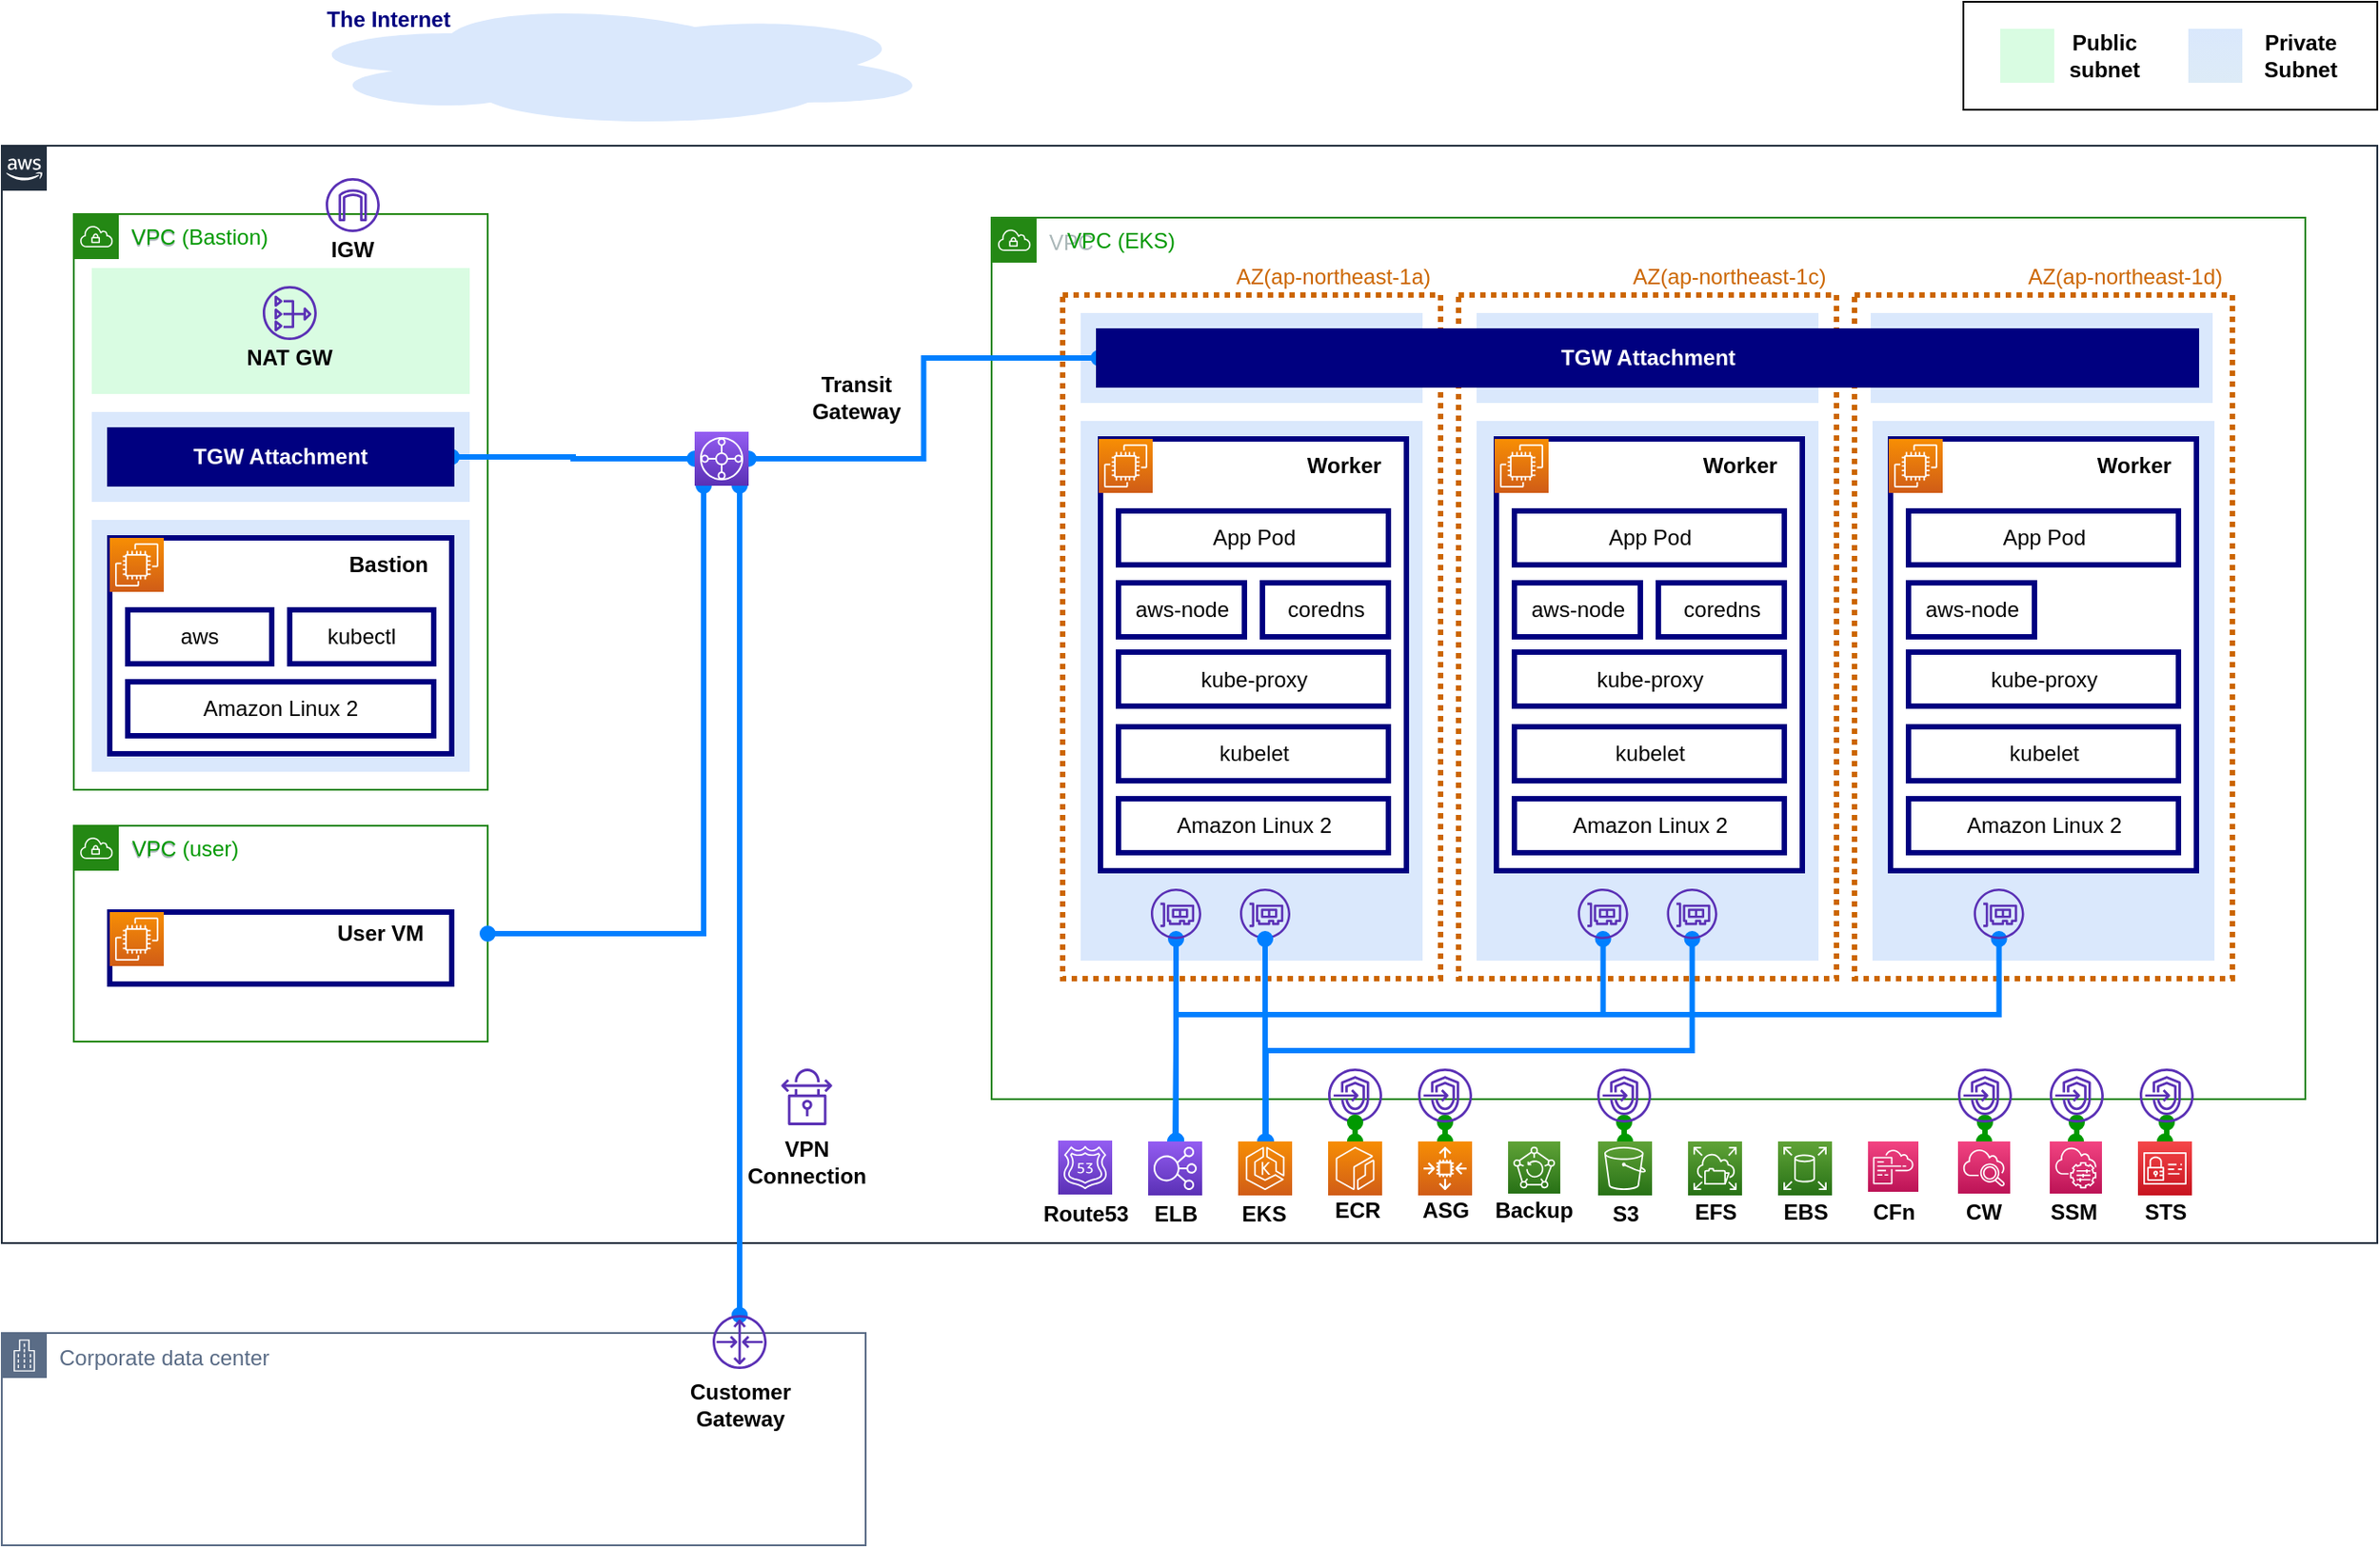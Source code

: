 <mxfile version="14.4.3" type="github">
  <diagram id="I3dRK0lwcM8-JoRVxsiA" name="ページ1">
    <mxGraphModel dx="1385" dy="662" grid="1" gridSize="10" guides="1" tooltips="1" connect="1" arrows="1" fold="1" page="1" pageScale="1" pageWidth="1600" pageHeight="900" math="0" shadow="0">
      <root>
        <mxCell id="0" />
        <mxCell id="1" parent="0" />
        <mxCell id="121" value="" style="points=[[0,0],[0.25,0],[0.5,0],[0.75,0],[1,0],[1,0.25],[1,0.5],[1,0.75],[1,1],[0.75,1],[0.5,1],[0.25,1],[0,1],[0,0.75],[0,0.5],[0,0.25]];outlineConnect=0;gradientColor=none;html=1;whiteSpace=wrap;fontSize=12;fontStyle=0;shape=mxgraph.aws4.group;grIcon=mxgraph.aws4.group_aws_cloud_alt;strokeColor=#232F3E;fillColor=none;verticalAlign=top;align=left;spacingLeft=30;fontColor=#232F3E;dashed=0;dashPattern=1 1;" parent="1" vertex="1">
          <mxGeometry x="160" y="100" width="1320" height="610" as="geometry" />
        </mxCell>
        <mxCell id="109" value="VPC" style="points=[[0,0],[0.25,0],[0.5,0],[0.75,0],[1,0],[1,0.25],[1,0.5],[1,0.75],[1,1],[0.75,1],[0.5,1],[0.25,1],[0,1],[0,0.75],[0,0.5],[0,0.25]];outlineConnect=0;gradientColor=none;html=1;whiteSpace=wrap;fontSize=12;fontStyle=0;shape=mxgraph.aws4.group;grIcon=mxgraph.aws4.group_vpc;strokeColor=#248814;fillColor=none;verticalAlign=top;align=left;spacingLeft=30;fontColor=#AAB7B8;dashed=0;dashPattern=1 1;" parent="1" vertex="1">
          <mxGeometry x="200" y="138" width="230" height="320" as="geometry" />
        </mxCell>
        <mxCell id="103" value="" style="rounded=0;whiteSpace=wrap;html=1;strokeWidth=3;fillColor=#dae8fc;strokeColor=none;" parent="1" vertex="1">
          <mxGeometry x="210" y="308" width="210" height="140" as="geometry" />
        </mxCell>
        <mxCell id="55" value="VPC" style="points=[[0,0],[0.25,0],[0.5,0],[0.75,0],[1,0],[1,0.25],[1,0.5],[1,0.75],[1,1],[0.75,1],[0.5,1],[0.25,1],[0,1],[0,0.75],[0,0.5],[0,0.25]];outlineConnect=0;gradientColor=none;html=1;whiteSpace=wrap;fontSize=12;fontStyle=0;shape=mxgraph.aws4.group;grIcon=mxgraph.aws4.group_vpc;strokeColor=#248814;fillColor=none;verticalAlign=top;align=left;spacingLeft=30;fontColor=#AAB7B8;dashed=0;dashPattern=1 1;" parent="1" vertex="1">
          <mxGeometry x="710" y="140" width="730" height="490" as="geometry" />
        </mxCell>
        <mxCell id="49" value="" style="rounded=0;whiteSpace=wrap;html=1;strokeWidth=3;gradientColor=#DDEBF7;fontColor=#000000;dashed=1;fillColor=none;dashPattern=1 1;strokeColor=#CC6600;" parent="1" vertex="1">
          <mxGeometry x="749.5" y="183" width="210" height="380" as="geometry" />
        </mxCell>
        <mxCell id="48" value="" style="rounded=0;whiteSpace=wrap;html=1;strokeWidth=3;gradientColor=#DDEBF7;fontColor=#000000;dashed=1;fillColor=none;dashPattern=1 1;strokeColor=#CC6600;" parent="1" vertex="1">
          <mxGeometry x="969.5" y="183" width="210" height="380" as="geometry" />
        </mxCell>
        <mxCell id="47" value="" style="rounded=0;whiteSpace=wrap;html=1;strokeWidth=3;gradientColor=#DDEBF7;fontColor=#000000;dashed=1;fillColor=none;dashPattern=1 1;strokeColor=#CC6600;" parent="1" vertex="1">
          <mxGeometry x="1189.5" y="183" width="210" height="380" as="geometry" />
        </mxCell>
        <mxCell id="39" value="" style="rounded=0;whiteSpace=wrap;html=1;strokeWidth=3;fillColor=#dae8fc;strokeColor=none;" parent="1" vertex="1">
          <mxGeometry x="759.5" y="253" width="190" height="300" as="geometry" />
        </mxCell>
        <mxCell id="38" value="" style="rounded=0;whiteSpace=wrap;html=1;strokeWidth=3;fillColor=#dae8fc;strokeColor=none;" parent="1" vertex="1">
          <mxGeometry x="979.5" y="253" width="190" height="300" as="geometry" />
        </mxCell>
        <mxCell id="37" value="" style="rounded=0;whiteSpace=wrap;html=1;strokeWidth=3;fillColor=#dae8fc;strokeColor=none;" parent="1" vertex="1">
          <mxGeometry x="1199.5" y="253" width="190" height="300" as="geometry" />
        </mxCell>
        <mxCell id="19" value="" style="rounded=0;whiteSpace=wrap;html=1;strokeColor=#000080;fillColor=#FFFFFF;strokeWidth=3;" parent="1" vertex="1">
          <mxGeometry x="990.5" y="263" width="170" height="240" as="geometry" />
        </mxCell>
        <mxCell id="20" value="Amazon Linux 2" style="rounded=0;whiteSpace=wrap;html=1;strokeColor=#000080;fillColor=#FFFFFF;strokeWidth=3;fontColor=#000000;" parent="1" vertex="1">
          <mxGeometry x="1000.5" y="463" width="150" height="30" as="geometry" />
        </mxCell>
        <mxCell id="21" value="kubelet" style="rounded=0;whiteSpace=wrap;html=1;strokeColor=#000080;fillColor=#FFFFFF;strokeWidth=3;fontColor=#000000;" parent="1" vertex="1">
          <mxGeometry x="1000.5" y="423" width="150" height="30" as="geometry" />
        </mxCell>
        <mxCell id="22" value="kube-proxy" style="rounded=0;whiteSpace=wrap;html=1;strokeColor=#000080;fillColor=#FFFFFF;strokeWidth=3;fontColor=#000000;" parent="1" vertex="1">
          <mxGeometry x="1000.5" y="381.5" width="150" height="30" as="geometry" />
        </mxCell>
        <mxCell id="24" value="coredns" style="rounded=0;whiteSpace=wrap;html=1;strokeColor=#000080;fillColor=#FFFFFF;strokeWidth=3;fontColor=#000000;" parent="1" vertex="1">
          <mxGeometry x="1080.5" y="343" width="70" height="30" as="geometry" />
        </mxCell>
        <mxCell id="25" value="" style="outlineConnect=0;fontColor=#232F3E;gradientColor=#F78E04;gradientDirection=north;fillColor=#D05C17;strokeColor=#ffffff;dashed=0;verticalLabelPosition=bottom;verticalAlign=top;align=center;html=1;fontSize=12;fontStyle=0;aspect=fixed;shape=mxgraph.aws4.resourceIcon;resIcon=mxgraph.aws4.ec2;" parent="1" vertex="1">
          <mxGeometry x="989.5" y="263" width="30" height="30" as="geometry" />
        </mxCell>
        <mxCell id="26" value="App Pod" style="rounded=0;whiteSpace=wrap;html=1;strokeColor=#000080;fillColor=#FFFFFF;strokeWidth=3;fontColor=#000000;" parent="1" vertex="1">
          <mxGeometry x="1000.5" y="303" width="150" height="30" as="geometry" />
        </mxCell>
        <mxCell id="27" value="&lt;b&gt;Worker&lt;/b&gt;" style="text;html=1;strokeColor=none;fillColor=none;align=center;verticalAlign=middle;whiteSpace=wrap;rounded=0;fontColor=#000000;" parent="1" vertex="1">
          <mxGeometry x="1100.5" y="268" width="50" height="20" as="geometry" />
        </mxCell>
        <mxCell id="43" value="" style="outlineConnect=0;fontColor=#232F3E;gradientColor=none;fillColor=#5A30B5;strokeColor=none;dashed=0;verticalLabelPosition=bottom;verticalAlign=top;align=center;html=1;fontSize=12;fontStyle=0;aspect=fixed;pointerEvents=1;shape=mxgraph.aws4.elastic_network_interface;" parent="1" vertex="1">
          <mxGeometry x="848" y="513" width="28" height="28" as="geometry" />
        </mxCell>
        <mxCell id="76" style="edgeStyle=orthogonalEdgeStyle;rounded=0;orthogonalLoop=1;jettySize=auto;html=1;fontColor=#000000;strokeColor=#007FFF;strokeWidth=3;endArrow=oval;endFill=1;startArrow=oval;startFill=1;" parent="1" source="44" target="56" edge="1">
          <mxGeometry relative="1" as="geometry" />
        </mxCell>
        <mxCell id="44" value="" style="outlineConnect=0;fontColor=#232F3E;gradientColor=none;fillColor=#5A30B5;strokeColor=none;dashed=0;verticalLabelPosition=bottom;verticalAlign=top;align=center;html=1;fontSize=12;fontStyle=0;aspect=fixed;pointerEvents=1;shape=mxgraph.aws4.elastic_network_interface;" parent="1" vertex="1">
          <mxGeometry x="798.5" y="513" width="28" height="28" as="geometry" />
        </mxCell>
        <mxCell id="45" value="" style="rounded=0;whiteSpace=wrap;html=1;strokeWidth=3;fillColor=#dae8fc;strokeColor=none;" parent="1" vertex="1">
          <mxGeometry x="759.5" y="193" width="190" height="50" as="geometry" />
        </mxCell>
        <mxCell id="51" value="&lt;font color=&quot;#cc6600&quot;&gt;AZ(ap-northeast-1c)&lt;/font&gt;" style="text;html=1;strokeColor=none;fillColor=none;align=center;verticalAlign=middle;whiteSpace=wrap;rounded=0;dashed=1;dashPattern=1 1;fontColor=#000000;" parent="1" vertex="1">
          <mxGeometry x="1059.5" y="163" width="120" height="20" as="geometry" />
        </mxCell>
        <mxCell id="52" value="&lt;font color=&quot;#cc6600&quot;&gt;AZ(ap-northeast-1d)&lt;/font&gt;" style="text;html=1;strokeColor=none;fillColor=none;align=center;verticalAlign=middle;whiteSpace=wrap;rounded=0;dashed=1;dashPattern=1 1;fontColor=#000000;" parent="1" vertex="1">
          <mxGeometry x="1279.5" y="163" width="120" height="20" as="geometry" />
        </mxCell>
        <mxCell id="57" value="" style="outlineConnect=0;fontColor=#232F3E;gradientColor=#F78E04;gradientDirection=north;fillColor=#D05C17;strokeColor=#ffffff;dashed=0;verticalLabelPosition=bottom;verticalAlign=top;align=center;html=1;fontSize=12;fontStyle=0;aspect=fixed;shape=mxgraph.aws4.resourceIcon;resIcon=mxgraph.aws4.auto_scaling2;dashPattern=1 1;" parent="1" vertex="1">
          <mxGeometry x="947" y="653.5" width="30" height="30" as="geometry" />
        </mxCell>
        <mxCell id="59" value="" style="outlineConnect=0;fontColor=#232F3E;gradientColor=#F78E04;gradientDirection=north;fillColor=#D05C17;strokeColor=#ffffff;dashed=0;verticalLabelPosition=bottom;verticalAlign=top;align=center;html=1;fontSize=12;fontStyle=0;aspect=fixed;shape=mxgraph.aws4.resourceIcon;resIcon=mxgraph.aws4.ecr;dashPattern=1 1;" parent="1" vertex="1">
          <mxGeometry x="897" y="653.5" width="30" height="30" as="geometry" />
        </mxCell>
        <mxCell id="60" value="" style="outlineConnect=0;fontColor=#232F3E;gradientColor=#945DF2;gradientDirection=north;fillColor=#5A30B5;strokeColor=#ffffff;dashed=0;verticalLabelPosition=bottom;verticalAlign=top;align=center;html=1;fontSize=12;fontStyle=0;aspect=fixed;shape=mxgraph.aws4.resourceIcon;resIcon=mxgraph.aws4.route_53;dashPattern=1 1;" parent="1" vertex="1">
          <mxGeometry x="747" y="653" width="30" height="30" as="geometry" />
        </mxCell>
        <mxCell id="61" value="" style="outlineConnect=0;fontColor=#232F3E;gradientColor=#60A337;gradientDirection=north;fillColor=#277116;strokeColor=#ffffff;dashed=0;verticalLabelPosition=bottom;verticalAlign=top;align=center;html=1;fontSize=12;fontStyle=0;aspect=fixed;shape=mxgraph.aws4.resourceIcon;resIcon=mxgraph.aws4.backup;dashPattern=1 1;" parent="1" vertex="1">
          <mxGeometry x="997" y="653.5" width="29" height="29" as="geometry" />
        </mxCell>
        <mxCell id="62" value="" style="outlineConnect=0;fontColor=#232F3E;gradientColor=#60A337;gradientDirection=north;fillColor=#277116;strokeColor=#ffffff;dashed=0;verticalLabelPosition=bottom;verticalAlign=top;align=center;html=1;fontSize=12;fontStyle=0;aspect=fixed;shape=mxgraph.aws4.resourceIcon;resIcon=mxgraph.aws4.s3;dashPattern=1 1;" parent="1" vertex="1">
          <mxGeometry x="1047" y="653.5" width="30" height="30" as="geometry" />
        </mxCell>
        <mxCell id="63" value="" style="outlineConnect=0;fontColor=#232F3E;gradientColor=#60A337;gradientDirection=north;fillColor=#277116;strokeColor=#ffffff;dashed=0;verticalLabelPosition=bottom;verticalAlign=top;align=center;html=1;fontSize=12;fontStyle=0;aspect=fixed;shape=mxgraph.aws4.resourceIcon;resIcon=mxgraph.aws4.elastic_file_system;dashPattern=1 1;" parent="1" vertex="1">
          <mxGeometry x="1097" y="653.5" width="30" height="30" as="geometry" />
        </mxCell>
        <mxCell id="64" value="" style="outlineConnect=0;fontColor=#232F3E;gradientColor=#60A337;gradientDirection=north;fillColor=#277116;strokeColor=#ffffff;dashed=0;verticalLabelPosition=bottom;verticalAlign=top;align=center;html=1;fontSize=12;fontStyle=0;aspect=fixed;shape=mxgraph.aws4.resourceIcon;resIcon=mxgraph.aws4.elastic_block_store;dashPattern=1 1;" parent="1" vertex="1">
          <mxGeometry x="1147" y="653.5" width="30" height="30" as="geometry" />
        </mxCell>
        <mxCell id="69" value="" style="outlineConnect=0;fontColor=#232F3E;gradientColor=#F34482;gradientDirection=north;fillColor=#BC1356;strokeColor=#ffffff;dashed=0;verticalLabelPosition=bottom;verticalAlign=top;align=center;html=1;fontSize=12;fontStyle=0;aspect=fixed;shape=mxgraph.aws4.resourceIcon;resIcon=mxgraph.aws4.cloudformation;dashPattern=1 1;" parent="1" vertex="1">
          <mxGeometry x="1197" y="653.5" width="28" height="28" as="geometry" />
        </mxCell>
        <mxCell id="75" value="" style="outlineConnect=0;fontColor=#232F3E;fillColor=#5A30B5;strokeColor=none;dashed=0;verticalLabelPosition=bottom;verticalAlign=top;align=center;html=1;fontSize=12;fontStyle=0;aspect=fixed;pointerEvents=1;shape=mxgraph.aws4.endpoints;dashPattern=1 1;" parent="1" vertex="1">
          <mxGeometry x="897" y="613" width="30" height="30" as="geometry" />
        </mxCell>
        <mxCell id="77" style="edgeStyle=orthogonalEdgeStyle;rounded=0;orthogonalLoop=1;jettySize=auto;html=1;fontColor=#000000;strokeColor=#007FFF;strokeWidth=3;endArrow=oval;endFill=1;startArrow=oval;startFill=1;" parent="1" source="208" edge="1">
          <mxGeometry relative="1" as="geometry">
            <mxPoint x="1052.806" y="541.0" as="sourcePoint" />
            <mxPoint x="812.5" y="653" as="targetPoint" />
            <Array as="points">
              <mxPoint x="1049.5" y="583" />
              <mxPoint x="812.5" y="583" />
            </Array>
          </mxGeometry>
        </mxCell>
        <mxCell id="78" style="edgeStyle=orthogonalEdgeStyle;rounded=0;orthogonalLoop=1;jettySize=auto;html=1;fontColor=#000000;strokeColor=#007FFF;strokeWidth=3;endArrow=oval;endFill=1;startArrow=oval;startFill=1;" parent="1" source="210" edge="1">
          <mxGeometry relative="1" as="geometry">
            <mxPoint x="1272.806" y="541.0" as="sourcePoint" />
            <mxPoint x="812.5" y="653" as="targetPoint" />
            <Array as="points">
              <mxPoint x="1269.5" y="583" />
              <mxPoint x="812.5" y="583" />
            </Array>
          </mxGeometry>
        </mxCell>
        <mxCell id="80" style="edgeStyle=orthogonalEdgeStyle;rounded=0;orthogonalLoop=1;jettySize=auto;html=1;fontColor=#000000;strokeColor=#007FFF;strokeWidth=3;endArrow=oval;endFill=1;startArrow=oval;startFill=1;" parent="1" source="207" edge="1">
          <mxGeometry relative="1" as="geometry">
            <mxPoint x="1102.3" y="541.0" as="sourcePoint" />
            <mxPoint x="862.5" y="653.5" as="targetPoint" />
            <Array as="points">
              <mxPoint x="1099.5" y="603" />
              <mxPoint x="862.5" y="603" />
            </Array>
          </mxGeometry>
        </mxCell>
        <mxCell id="85" style="edgeStyle=orthogonalEdgeStyle;rounded=0;orthogonalLoop=1;jettySize=auto;html=1;fontColor=#000000;startArrow=oval;startFill=1;endArrow=oval;endFill=1;strokeColor=#009900;strokeWidth=3;" parent="1" source="133" target="68" edge="1">
          <mxGeometry relative="1" as="geometry">
            <mxPoint x="1323.017" y="628" as="sourcePoint" />
            <mxPoint x="1282.5" y="653" as="targetPoint" />
            <Array as="points" />
          </mxGeometry>
        </mxCell>
        <mxCell id="86" style="edgeStyle=orthogonalEdgeStyle;rounded=0;orthogonalLoop=1;jettySize=auto;html=1;fontColor=#000000;startArrow=oval;startFill=1;endArrow=oval;endFill=1;strokeColor=#009900;strokeWidth=3;" parent="1" source="134" target="65" edge="1">
          <mxGeometry relative="1" as="geometry">
            <mxPoint x="1374.534" y="628" as="sourcePoint" />
            <mxPoint x="1374.5" y="643" as="targetPoint" />
            <Array as="points" />
          </mxGeometry>
        </mxCell>
        <mxCell id="87" style="edgeStyle=orthogonalEdgeStyle;rounded=0;orthogonalLoop=1;jettySize=auto;html=1;fontColor=#000000;startArrow=oval;startFill=1;endArrow=oval;endFill=1;strokeColor=#009900;strokeWidth=3;" parent="1" source="131" target="247" edge="1">
          <mxGeometry relative="1" as="geometry">
            <mxPoint x="1073.5" y="633" as="sourcePoint" />
            <mxPoint x="1073.5" y="643" as="targetPoint" />
            <Array as="points" />
          </mxGeometry>
        </mxCell>
        <mxCell id="88" style="edgeStyle=orthogonalEdgeStyle;rounded=0;orthogonalLoop=1;jettySize=auto;html=1;fontColor=#000000;startArrow=oval;startFill=1;endArrow=oval;endFill=1;strokeColor=#009900;strokeWidth=3;" parent="1" source="129" target="246" edge="1">
          <mxGeometry relative="1" as="geometry">
            <mxPoint x="972.5" y="633" as="sourcePoint" />
            <mxPoint x="972.5" y="643" as="targetPoint" />
            <Array as="points">
              <mxPoint x="962.5" y="663" />
              <mxPoint x="962.5" y="663" />
            </Array>
          </mxGeometry>
        </mxCell>
        <mxCell id="89" style="edgeStyle=orthogonalEdgeStyle;rounded=0;orthogonalLoop=1;jettySize=auto;html=1;fontColor=#000000;startArrow=oval;startFill=1;endArrow=oval;endFill=1;strokeColor=#009900;strokeWidth=3;" parent="1" source="75" target="245" edge="1">
          <mxGeometry relative="1" as="geometry">
            <mxPoint x="982.5" y="640" as="sourcePoint" />
            <mxPoint x="924.5" y="643" as="targetPoint" />
            <Array as="points">
              <mxPoint x="912.5" y="663" />
              <mxPoint x="912.5" y="663" />
            </Array>
          </mxGeometry>
        </mxCell>
        <mxCell id="91" value="" style="rounded=0;whiteSpace=wrap;html=1;strokeColor=#000080;fillColor=#FFFFFF;strokeWidth=3;" parent="1" vertex="1">
          <mxGeometry x="220" y="318" width="190" height="120" as="geometry" />
        </mxCell>
        <mxCell id="92" value="Amazon Linux 2" style="rounded=0;whiteSpace=wrap;html=1;strokeColor=#000080;fillColor=#FFFFFF;strokeWidth=3;fontColor=#000000;" parent="1" vertex="1">
          <mxGeometry x="230" y="398" width="170" height="30" as="geometry" />
        </mxCell>
        <mxCell id="95" value="aws" style="rounded=0;whiteSpace=wrap;html=1;strokeColor=#000080;fillColor=#FFFFFF;strokeWidth=3;fontColor=#000000;" parent="1" vertex="1">
          <mxGeometry x="230" y="358" width="80" height="30" as="geometry" />
        </mxCell>
        <mxCell id="96" value="kubectl" style="rounded=0;whiteSpace=wrap;html=1;strokeColor=#000080;fillColor=#FFFFFF;strokeWidth=3;fontColor=#000000;" parent="1" vertex="1">
          <mxGeometry x="320" y="358" width="80" height="30" as="geometry" />
        </mxCell>
        <mxCell id="97" value="" style="outlineConnect=0;fontColor=#232F3E;gradientColor=#F78E04;gradientDirection=north;fillColor=#D05C17;strokeColor=#ffffff;dashed=0;verticalLabelPosition=bottom;verticalAlign=top;align=center;html=1;fontSize=12;fontStyle=0;aspect=fixed;shape=mxgraph.aws4.resourceIcon;resIcon=mxgraph.aws4.ec2;" parent="1" vertex="1">
          <mxGeometry x="220" y="318" width="30" height="30" as="geometry" />
        </mxCell>
        <mxCell id="99" value="&lt;b&gt;Bastion&lt;/b&gt;" style="text;html=1;strokeColor=none;fillColor=none;align=center;verticalAlign=middle;whiteSpace=wrap;rounded=0;fontColor=#000000;" parent="1" vertex="1">
          <mxGeometry x="350" y="323" width="50" height="20" as="geometry" />
        </mxCell>
        <mxCell id="104" value="" style="rounded=0;whiteSpace=wrap;html=1;strokeWidth=3;fillColor=#dae8fc;strokeColor=none;" parent="1" vertex="1">
          <mxGeometry x="210" y="248" width="210" height="50" as="geometry" />
        </mxCell>
        <mxCell id="107" style="edgeStyle=orthogonalEdgeStyle;rounded=0;orthogonalLoop=1;jettySize=auto;html=1;entryX=1;entryY=0.5;entryDx=0;entryDy=0;startArrow=oval;startFill=1;endArrow=oval;endFill=1;fontColor=#000000;strokeColor=#007FFF;strokeWidth=3;" parent="1" source="106" target="105" edge="1">
          <mxGeometry relative="1" as="geometry">
            <mxPoint x="610" y="255" as="sourcePoint" />
          </mxGeometry>
        </mxCell>
        <mxCell id="108" style="edgeStyle=orthogonalEdgeStyle;rounded=0;orthogonalLoop=1;jettySize=auto;html=1;entryX=0;entryY=0.5;entryDx=0;entryDy=0;startArrow=oval;startFill=1;endArrow=oval;endFill=1;strokeColor=#007FFF;strokeWidth=3;fontColor=#000000;" parent="1" source="106" target="46" edge="1">
          <mxGeometry relative="1" as="geometry" />
        </mxCell>
        <mxCell id="110" value="" style="rounded=0;whiteSpace=wrap;html=1;strokeWidth=3;strokeColor=none;fillColor=#D9FCE2;" parent="1" vertex="1">
          <mxGeometry x="210" y="168" width="210" height="70" as="geometry" />
        </mxCell>
        <mxCell id="111" value="" style="outlineConnect=0;fontColor=#232F3E;gradientColor=none;fillColor=#5A30B5;strokeColor=none;dashed=0;verticalLabelPosition=bottom;verticalAlign=top;align=center;html=1;fontSize=12;fontStyle=0;aspect=fixed;pointerEvents=1;shape=mxgraph.aws4.nat_gateway;dashPattern=1 1;" parent="1" vertex="1">
          <mxGeometry x="305" y="178" width="30" height="30" as="geometry" />
        </mxCell>
        <mxCell id="112" value="" style="outlineConnect=0;fontColor=#232F3E;gradientColor=none;fillColor=#5A30B5;strokeColor=none;dashed=0;verticalLabelPosition=bottom;verticalAlign=top;align=center;html=1;fontSize=12;fontStyle=0;aspect=fixed;pointerEvents=1;shape=mxgraph.aws4.internet_gateway;dashPattern=1 1;" parent="1" vertex="1">
          <mxGeometry x="340" y="118" width="30" height="30" as="geometry" />
        </mxCell>
        <mxCell id="113" value="VPC" style="points=[[0,0],[0.25,0],[0.5,0],[0.75,0],[1,0],[1,0.25],[1,0.5],[1,0.75],[1,1],[0.75,1],[0.5,1],[0.25,1],[0,1],[0,0.75],[0,0.5],[0,0.25]];outlineConnect=0;gradientColor=none;html=1;whiteSpace=wrap;fontSize=12;fontStyle=0;shape=mxgraph.aws4.group;grIcon=mxgraph.aws4.group_vpc;strokeColor=#248814;fillColor=none;verticalAlign=top;align=left;spacingLeft=30;fontColor=#AAB7B8;dashed=0;dashPattern=1 1;" parent="1" vertex="1">
          <mxGeometry x="200" y="478" width="230" height="120" as="geometry" />
        </mxCell>
        <mxCell id="114" value="" style="rounded=0;whiteSpace=wrap;html=1;strokeColor=#000080;fillColor=#FFFFFF;strokeWidth=3;" parent="1" vertex="1">
          <mxGeometry x="220" y="526" width="190" height="40" as="geometry" />
        </mxCell>
        <mxCell id="115" value="" style="outlineConnect=0;fontColor=#232F3E;gradientColor=#F78E04;gradientDirection=north;fillColor=#D05C17;strokeColor=#ffffff;dashed=0;verticalLabelPosition=bottom;verticalAlign=top;align=center;html=1;fontSize=12;fontStyle=0;aspect=fixed;shape=mxgraph.aws4.resourceIcon;resIcon=mxgraph.aws4.ec2;" parent="1" vertex="1">
          <mxGeometry x="220" y="526" width="30" height="30" as="geometry" />
        </mxCell>
        <mxCell id="119" value="Corporate data center" style="points=[[0,0],[0.25,0],[0.5,0],[0.75,0],[1,0],[1,0.25],[1,0.5],[1,0.75],[1,1],[0.75,1],[0.5,1],[0.25,1],[0,1],[0,0.75],[0,0.5],[0,0.25]];outlineConnect=0;gradientColor=none;html=1;whiteSpace=wrap;fontSize=12;fontStyle=0;shape=mxgraph.aws4.group;grIcon=mxgraph.aws4.group_corporate_data_center;strokeColor=#5A6C86;fillColor=none;verticalAlign=top;align=left;spacingLeft=30;fontColor=#5A6C86;dashed=0;dashPattern=1 1;" parent="1" vertex="1">
          <mxGeometry x="160" y="760" width="480" height="118" as="geometry" />
        </mxCell>
        <mxCell id="128" style="edgeStyle=orthogonalEdgeStyle;rounded=0;orthogonalLoop=1;jettySize=auto;html=1;fontColor=#000000;startArrow=oval;startFill=1;endArrow=oval;endFill=1;strokeColor=#009900;strokeWidth=3;" parent="1" source="132" target="66" edge="1">
          <mxGeometry relative="1" as="geometry">
            <mxPoint x="1273.5" y="628" as="sourcePoint" />
            <mxPoint x="1273.5" y="643" as="targetPoint" />
            <Array as="points" />
          </mxGeometry>
        </mxCell>
        <mxCell id="129" value="" style="outlineConnect=0;fontColor=#232F3E;fillColor=#5A30B5;strokeColor=none;dashed=0;verticalLabelPosition=bottom;verticalAlign=top;align=center;html=1;fontSize=12;fontStyle=0;aspect=fixed;pointerEvents=1;shape=mxgraph.aws4.endpoints;dashPattern=1 1;" parent="1" vertex="1">
          <mxGeometry x="947" y="613" width="30" height="30" as="geometry" />
        </mxCell>
        <mxCell id="131" value="" style="outlineConnect=0;fontColor=#232F3E;fillColor=#5A30B5;strokeColor=none;dashed=0;verticalLabelPosition=bottom;verticalAlign=top;align=center;html=1;fontSize=12;fontStyle=0;aspect=fixed;pointerEvents=1;shape=mxgraph.aws4.endpoints;dashPattern=1 1;" parent="1" vertex="1">
          <mxGeometry x="1046.5" y="613" width="30" height="30" as="geometry" />
        </mxCell>
        <mxCell id="132" value="" style="outlineConnect=0;fontColor=#232F3E;fillColor=#5A30B5;strokeColor=none;dashed=0;verticalLabelPosition=bottom;verticalAlign=top;align=center;html=1;fontSize=12;fontStyle=0;aspect=fixed;pointerEvents=1;shape=mxgraph.aws4.endpoints;dashPattern=1 1;" parent="1" vertex="1">
          <mxGeometry x="1247" y="613" width="30" height="30" as="geometry" />
        </mxCell>
        <mxCell id="133" value="" style="outlineConnect=0;fontColor=#232F3E;fillColor=#5A30B5;strokeColor=none;dashed=0;verticalLabelPosition=bottom;verticalAlign=top;align=center;html=1;fontSize=12;fontStyle=0;aspect=fixed;pointerEvents=1;shape=mxgraph.aws4.endpoints;dashPattern=1 1;" parent="1" vertex="1">
          <mxGeometry x="1298" y="613" width="30" height="30" as="geometry" />
        </mxCell>
        <mxCell id="134" value="" style="outlineConnect=0;fontColor=#232F3E;fillColor=#5A30B5;strokeColor=none;dashed=0;verticalLabelPosition=bottom;verticalAlign=top;align=center;html=1;fontSize=12;fontStyle=0;aspect=fixed;pointerEvents=1;shape=mxgraph.aws4.endpoints;dashPattern=1 1;" parent="1" vertex="1">
          <mxGeometry x="1348" y="613" width="30" height="30" as="geometry" />
        </mxCell>
        <mxCell id="138" value="aws-node" style="rounded=0;whiteSpace=wrap;html=1;strokeColor=#000080;fillColor=#FFFFFF;strokeWidth=3;fontColor=#000000;" parent="1" vertex="1">
          <mxGeometry x="1000.5" y="343" width="70" height="30" as="geometry" />
        </mxCell>
        <mxCell id="139" value="" style="rounded=0;whiteSpace=wrap;html=1;strokeColor=#000080;fillColor=#FFFFFF;strokeWidth=3;" parent="1" vertex="1">
          <mxGeometry x="1209.5" y="263" width="170" height="240" as="geometry" />
        </mxCell>
        <mxCell id="140" value="Amazon Linux 2" style="rounded=0;whiteSpace=wrap;html=1;strokeColor=#000080;fillColor=#FFFFFF;strokeWidth=3;fontColor=#000000;" parent="1" vertex="1">
          <mxGeometry x="1219.5" y="463" width="150" height="30" as="geometry" />
        </mxCell>
        <mxCell id="141" value="kubelet" style="rounded=0;whiteSpace=wrap;html=1;strokeColor=#000080;fillColor=#FFFFFF;strokeWidth=3;fontColor=#000000;" parent="1" vertex="1">
          <mxGeometry x="1219.5" y="423" width="150" height="30" as="geometry" />
        </mxCell>
        <mxCell id="142" value="kube-proxy" style="rounded=0;whiteSpace=wrap;html=1;strokeColor=#000080;fillColor=#FFFFFF;strokeWidth=3;fontColor=#000000;" parent="1" vertex="1">
          <mxGeometry x="1219.5" y="381.5" width="150" height="30" as="geometry" />
        </mxCell>
        <mxCell id="144" value="" style="outlineConnect=0;fontColor=#232F3E;gradientColor=#F78E04;gradientDirection=north;fillColor=#D05C17;strokeColor=#ffffff;dashed=0;verticalLabelPosition=bottom;verticalAlign=top;align=center;html=1;fontSize=12;fontStyle=0;aspect=fixed;shape=mxgraph.aws4.resourceIcon;resIcon=mxgraph.aws4.ec2;" parent="1" vertex="1">
          <mxGeometry x="1208.5" y="263" width="30" height="30" as="geometry" />
        </mxCell>
        <mxCell id="145" value="App Pod" style="rounded=0;whiteSpace=wrap;html=1;strokeColor=#000080;fillColor=#FFFFFF;strokeWidth=3;fontColor=#000000;" parent="1" vertex="1">
          <mxGeometry x="1219.5" y="303" width="150" height="30" as="geometry" />
        </mxCell>
        <mxCell id="146" value="&lt;b&gt;Worker&lt;/b&gt;" style="text;html=1;strokeColor=none;fillColor=none;align=center;verticalAlign=middle;whiteSpace=wrap;rounded=0;fontColor=#000000;" parent="1" vertex="1">
          <mxGeometry x="1319.5" y="268" width="50" height="20" as="geometry" />
        </mxCell>
        <mxCell id="147" value="aws-node" style="rounded=0;whiteSpace=wrap;html=1;strokeColor=#000080;fillColor=#FFFFFF;strokeWidth=3;fontColor=#000000;" parent="1" vertex="1">
          <mxGeometry x="1219.5" y="343" width="70" height="30" as="geometry" />
        </mxCell>
        <mxCell id="175" value="" style="rounded=0;whiteSpace=wrap;html=1;strokeColor=#000080;fillColor=#FFFFFF;strokeWidth=3;" parent="1" vertex="1">
          <mxGeometry x="770.5" y="263" width="170" height="240" as="geometry" />
        </mxCell>
        <mxCell id="176" value="Amazon Linux 2" style="rounded=0;whiteSpace=wrap;html=1;strokeColor=#000080;fillColor=#FFFFFF;strokeWidth=3;fontColor=#000000;" parent="1" vertex="1">
          <mxGeometry x="780.5" y="463" width="150" height="30" as="geometry" />
        </mxCell>
        <mxCell id="177" value="kubelet" style="rounded=0;whiteSpace=wrap;html=1;strokeColor=#000080;fillColor=#FFFFFF;strokeWidth=3;fontColor=#000000;" parent="1" vertex="1">
          <mxGeometry x="780.5" y="423" width="150" height="30" as="geometry" />
        </mxCell>
        <mxCell id="178" value="kube-proxy" style="rounded=0;whiteSpace=wrap;html=1;strokeColor=#000080;fillColor=#FFFFFF;strokeWidth=3;fontColor=#000000;" parent="1" vertex="1">
          <mxGeometry x="780.5" y="381.5" width="150" height="30" as="geometry" />
        </mxCell>
        <mxCell id="179" value="coredns" style="rounded=0;whiteSpace=wrap;html=1;strokeColor=#000080;fillColor=#FFFFFF;strokeWidth=3;fontColor=#000000;" parent="1" vertex="1">
          <mxGeometry x="860.5" y="343" width="70" height="30" as="geometry" />
        </mxCell>
        <mxCell id="180" value="" style="outlineConnect=0;fontColor=#232F3E;gradientColor=#F78E04;gradientDirection=north;fillColor=#D05C17;strokeColor=#ffffff;dashed=0;verticalLabelPosition=bottom;verticalAlign=top;align=center;html=1;fontSize=12;fontStyle=0;aspect=fixed;shape=mxgraph.aws4.resourceIcon;resIcon=mxgraph.aws4.ec2;" parent="1" vertex="1">
          <mxGeometry x="769.5" y="263" width="30" height="30" as="geometry" />
        </mxCell>
        <mxCell id="181" value="App Pod" style="rounded=0;whiteSpace=wrap;html=1;strokeColor=#000080;fillColor=#FFFFFF;strokeWidth=3;fontColor=#000000;" parent="1" vertex="1">
          <mxGeometry x="780.5" y="303" width="150" height="30" as="geometry" />
        </mxCell>
        <mxCell id="182" value="&lt;b&gt;Worker&lt;/b&gt;" style="text;html=1;strokeColor=none;fillColor=none;align=center;verticalAlign=middle;whiteSpace=wrap;rounded=0;fontColor=#000000;" parent="1" vertex="1">
          <mxGeometry x="880.5" y="268" width="50" height="20" as="geometry" />
        </mxCell>
        <mxCell id="183" value="aws-node" style="rounded=0;whiteSpace=wrap;html=1;strokeColor=#000080;fillColor=#FFFFFF;strokeWidth=3;fontColor=#000000;" parent="1" vertex="1">
          <mxGeometry x="780.5" y="343" width="70" height="30" as="geometry" />
        </mxCell>
        <mxCell id="184" value="&lt;font color=&quot;#cc6600&quot;&gt;AZ(ap-northeast-1a)&lt;/font&gt;" style="text;html=1;strokeColor=none;fillColor=none;align=center;verticalAlign=middle;whiteSpace=wrap;rounded=0;dashed=1;dashPattern=1 1;fontColor=#000000;" parent="1" vertex="1">
          <mxGeometry x="839.5" y="163" width="120" height="20" as="geometry" />
        </mxCell>
        <mxCell id="186" value="&lt;font color=&quot;#009900&quot;&gt;VPC (user)&lt;/font&gt;" style="text;html=1;strokeColor=none;fillColor=none;align=center;verticalAlign=middle;whiteSpace=wrap;rounded=0;dashed=1;dashPattern=1 1;fontColor=#000000;" parent="1" vertex="1">
          <mxGeometry x="202" y="481" width="120" height="20" as="geometry" />
        </mxCell>
        <mxCell id="187" value="&lt;font color=&quot;#009900&quot;&gt;VPC (EKS)&lt;/font&gt;" style="text;html=1;strokeColor=none;fillColor=none;align=center;verticalAlign=middle;whiteSpace=wrap;rounded=0;dashed=1;dashPattern=1 1;fontColor=#000000;" parent="1" vertex="1">
          <mxGeometry x="722" y="143" width="120" height="20" as="geometry" />
        </mxCell>
        <mxCell id="188" value="&lt;font color=&quot;#009900&quot;&gt;VPC (Bastion)&lt;/font&gt;" style="text;html=1;strokeColor=none;fillColor=none;align=center;verticalAlign=middle;whiteSpace=wrap;rounded=0;dashed=1;dashPattern=1 1;fontColor=#000000;" parent="1" vertex="1">
          <mxGeometry x="210" y="141" width="120" height="20" as="geometry" />
        </mxCell>
        <mxCell id="189" value="&lt;b&gt;Transit&lt;br&gt;Gateway&lt;/b&gt;" style="text;html=1;strokeColor=none;fillColor=none;align=center;verticalAlign=middle;whiteSpace=wrap;rounded=0;dashed=1;dashPattern=1 1;fontColor=#000000;" parent="1" vertex="1">
          <mxGeometry x="575" y="230" width="120" height="20" as="geometry" />
        </mxCell>
        <mxCell id="190" value="&lt;b&gt;NAT GW&lt;/b&gt;" style="text;html=1;strokeColor=none;fillColor=none;align=center;verticalAlign=middle;whiteSpace=wrap;rounded=0;dashed=1;dashPattern=1 1;fontColor=#000000;" parent="1" vertex="1">
          <mxGeometry x="285" y="208" width="70" height="20" as="geometry" />
        </mxCell>
        <mxCell id="191" value="&lt;b&gt;IGW&lt;/b&gt;" style="text;html=1;strokeColor=none;fillColor=none;align=center;verticalAlign=middle;whiteSpace=wrap;rounded=0;dashed=1;dashPattern=1 1;fontColor=#000000;" parent="1" vertex="1">
          <mxGeometry x="335" y="148" width="40" height="20" as="geometry" />
        </mxCell>
        <mxCell id="192" value="&lt;b&gt;User VM&lt;/b&gt;" style="text;html=1;strokeColor=none;fillColor=none;align=center;verticalAlign=middle;whiteSpace=wrap;rounded=0;dashed=1;dashPattern=1 1;fontColor=#000000;" parent="1" vertex="1">
          <mxGeometry x="337.5" y="528" width="65" height="20" as="geometry" />
        </mxCell>
        <mxCell id="193" value="&lt;b&gt;STS&lt;/b&gt;" style="text;html=1;strokeColor=none;fillColor=none;align=center;verticalAlign=middle;whiteSpace=wrap;rounded=0;dashed=1;dashPattern=1 1;fontColor=#000000;" parent="1" vertex="1">
          <mxGeometry x="1339.5" y="682.5" width="45" height="20" as="geometry" />
        </mxCell>
        <mxCell id="194" value="&lt;b&gt;SSM&lt;/b&gt;" style="text;html=1;strokeColor=none;fillColor=none;align=center;verticalAlign=middle;whiteSpace=wrap;rounded=0;dashed=1;dashPattern=1 1;fontColor=#000000;" parent="1" vertex="1">
          <mxGeometry x="1289" y="682.5" width="45" height="20" as="geometry" />
        </mxCell>
        <mxCell id="195" value="&lt;b&gt;CW&lt;/b&gt;&lt;span style=&quot;color: rgba(0 , 0 , 0 , 0) ; font-family: monospace ; font-size: 0px&quot;&gt;%3CmxGraphModel%3E%3Croot%3E%3CmxCell%20id%3D%220%22%2F%3E%3CmxCell%20id%3D%221%22%20parent%3D%220%22%2F%3E%3CmxCell%20id%3D%222%22%20value%3D%22%26lt%3Bb%26gt%3BSSM%26lt%3B%2Fb%26gt%3B%22%20style%3D%22text%3Bhtml%3D1%3BstrokeColor%3Dnone%3BfillColor%3Dnone%3Balign%3Dcenter%3BverticalAlign%3Dmiddle%3BwhiteSpace%3Dwrap%3Brounded%3D0%3Bdashed%3D1%3BdashPattern%3D1%201%3BfontColor%3D%23000000%3B%22%20vertex%3D%221%22%20parent%3D%221%22%3E%3CmxGeometry%20x%3D%221012%22%20y%3D%22710%22%20width%3D%2245%22%20height%3D%2220%22%20as%3D%22geometry%22%2F%3E%3C%2FmxCell%3E%3C%2Froot%3E%3C%2FmxGraphModel%3E&lt;/span&gt;" style="text;html=1;strokeColor=none;fillColor=none;align=center;verticalAlign=middle;whiteSpace=wrap;rounded=0;dashed=1;dashPattern=1 1;fontColor=#000000;" parent="1" vertex="1">
          <mxGeometry x="1239" y="682.5" width="45" height="20" as="geometry" />
        </mxCell>
        <mxCell id="196" value="&lt;b&gt;CFn&lt;/b&gt;" style="text;html=1;strokeColor=none;fillColor=none;align=center;verticalAlign=middle;whiteSpace=wrap;rounded=0;dashed=1;dashPattern=1 1;fontColor=#000000;" parent="1" vertex="1">
          <mxGeometry x="1188.5" y="682.5" width="45" height="20" as="geometry" />
        </mxCell>
        <mxCell id="197" value="&lt;b&gt;EBS&lt;/b&gt;" style="text;html=1;strokeColor=none;fillColor=none;align=center;verticalAlign=middle;whiteSpace=wrap;rounded=0;dashed=1;dashPattern=1 1;fontColor=#000000;" parent="1" vertex="1">
          <mxGeometry x="1140" y="682.5" width="45" height="20" as="geometry" />
        </mxCell>
        <mxCell id="198" value="&lt;b&gt;EFS&lt;/b&gt;&lt;span style=&quot;color: rgba(0 , 0 , 0 , 0) ; font-family: monospace ; font-size: 0px&quot;&gt;%3CmxGraphModel%3E%3Croot%3E%3CmxCell%20id%3D%220%22%2F%3E%3CmxCell%20id%3D%221%22%20parent%3D%220%22%2F%3E%3CmxCell%20id%3D%222%22%20value%3D%22%26lt%3Bb%26gt%3BEBS%26lt%3B%2Fb%26gt%3B%22%20style%3D%22text%3Bhtml%3D1%3BstrokeColor%3Dnone%3BfillColor%3Dnone%3Balign%3Dcenter%3BverticalAlign%3Dmiddle%3BwhiteSpace%3Dwrap%3Brounded%3D0%3Bdashed%3D1%3BdashPattern%3D1%201%3BfontColor%3D%23000000%3B%22%20vertex%3D%221%22%20parent%3D%221%22%3E%3CmxGeometry%20x%3D%22863%22%20y%3D%22710%22%20width%3D%2245%22%20height%3D%2220%22%20as%3D%22geometry%22%2F%3E%3C%2FmxCell%3E%3C%2Froot%3E%3C%2FmxGraphModel%3E&lt;/span&gt;" style="text;html=1;strokeColor=none;fillColor=none;align=center;verticalAlign=middle;whiteSpace=wrap;rounded=0;dashed=1;dashPattern=1 1;fontColor=#000000;" parent="1" vertex="1">
          <mxGeometry x="1089.5" y="682.5" width="45" height="20" as="geometry" />
        </mxCell>
        <mxCell id="199" value="&lt;b&gt;S3&lt;/b&gt;&lt;span style=&quot;color: rgba(0 , 0 , 0 , 0) ; font-family: monospace ; font-size: 0px&quot;&gt;%3CmxGraphModel%3E%3Croot%3E%3CmxCell%20id%3D%220%22%2F%3E%3CmxCell%20id%3D%221%22%20parent%3D%220%22%2F%3E%3CmxCell%20id%3D%222%22%20value%3D%22%26lt%3Bb%26gt%3BEFS%26lt%3B%2Fb%26gt%3B%26lt%3Bspan%20style%3D%26quot%3Bcolor%3A%20rgba(0%20%2C%200%20%2C%200%20%2C%200)%20%3B%20font-family%3A%20monospace%20%3B%20font-size%3A%200px%26quot%3B%26gt%3B%253CmxGraphModel%253E%253Croot%253E%253CmxCell%2520id%253D%25220%2522%252F%253E%253CmxCell%2520id%253D%25221%2522%2520parent%253D%25220%2522%252F%253E%253CmxCell%2520id%253D%25222%2522%2520value%253D%2522%2526lt%253Bb%2526gt%253BEBS%2526lt%253B%252Fb%2526gt%253B%2522%2520style%253D%2522text%253Bhtml%253D1%253BstrokeColor%253Dnone%253BfillColor%253Dnone%253Balign%253Dcenter%253BverticalAlign%253Dmiddle%253BwhiteSpace%253Dwrap%253Brounded%253D0%253Bdashed%253D1%253BdashPattern%253D1%25201%253BfontColor%253D%2523000000%253B%2522%2520vertex%253D%25221%2522%2520parent%253D%25221%2522%253E%253CmxGeometry%2520x%253D%2522863%2522%2520y%253D%2522710%2522%2520width%253D%252245%2522%2520height%253D%252220%2522%2520as%253D%2522geometry%2522%252F%253E%253C%252FmxCell%253E%253C%252Froot%253E%253C%252FmxGraphModel%253E%26lt%3B%2Fspan%26gt%3B%22%20style%3D%22text%3Bhtml%3D1%3BstrokeColor%3Dnone%3BfillColor%3Dnone%3Balign%3Dcenter%3BverticalAlign%3Dmiddle%3BwhiteSpace%3Dwrap%3Brounded%3D0%3Bdashed%3D1%3BdashPattern%3D1%201%3BfontColor%3D%23000000%3B%22%20vertex%3D%221%22%20parent%3D%221%22%3E%3CmxGeometry%20x%3D%22812.5%22%20y%3D%22710%22%20width%3D%2245%22%20height%3D%2220%22%20as%3D%22geometry%22%2F%3E%3C%2FmxCell%3E%3C%2Froot%3E%3C%2FmxGraphModel%3E&lt;/span&gt;" style="text;html=1;strokeColor=none;fillColor=none;align=center;verticalAlign=middle;whiteSpace=wrap;rounded=0;dashed=1;dashPattern=1 1;fontColor=#000000;" parent="1" vertex="1">
          <mxGeometry x="1039.5" y="683.5" width="45" height="20" as="geometry" />
        </mxCell>
        <mxCell id="200" value="&lt;b&gt;Backup&lt;/b&gt;&lt;span style=&quot;color: rgba(0 , 0 , 0 , 0) ; font-family: monospace ; font-size: 0px&quot;&gt;%3CmxGraphModel%3E%3Croot%3E%3CmxCell%20id%3D%220%22%2F%3E%3CmxCell%20id%3D%221%22%20parent%3D%220%22%2F%3E%3CmxCell%20id%3D%222%22%20value%3D%22%26lt%3Bb%26gt%3BS3%26lt%3B%2Fb%26gt%3B%26lt%3Bspan%20style%3D%26quot%3Bcolor%3A%20rgba(0%20%2C%200%20%2C%200%20%2C%200)%20%3B%20font-family%3A%20monospace%20%3B%20font-size%3A%200px%26quot%3B%26gt%3B%253CmxGraphModel%253E%253Croot%253E%253CmxCell%2520id%253D%25220%2522%252F%253E%253CmxCell%2520id%253D%25221%2522%2520parent%253D%25220%2522%252F%253E%253CmxCell%2520id%253D%25222%2522%2520value%253D%2522%2526lt%253Bb%2526gt%253BEFS%2526lt%253B%252Fb%2526gt%253B%2526lt%253Bspan%2520style%253D%2526quot%253Bcolor%253A%2520rgba(0%2520%252C%25200%2520%252C%25200%2520%252C%25200)%2520%253B%2520font-family%253A%2520monospace%2520%253B%2520font-size%253A%25200px%2526quot%253B%2526gt%253B%25253CmxGraphModel%25253E%25253Croot%25253E%25253CmxCell%252520id%25253D%2525220%252522%25252F%25253E%25253CmxCell%252520id%25253D%2525221%252522%252520parent%25253D%2525220%252522%25252F%25253E%25253CmxCell%252520id%25253D%2525222%252522%252520value%25253D%252522%252526lt%25253Bb%252526gt%25253BEBS%252526lt%25253B%25252Fb%252526gt%25253B%252522%252520style%25253D%252522text%25253Bhtml%25253D1%25253BstrokeColor%25253Dnone%25253BfillColor%25253Dnone%25253Balign%25253Dcenter%25253BverticalAlign%25253Dmiddle%25253BwhiteSpace%25253Dwrap%25253Brounded%25253D0%25253Bdashed%25253D1%25253BdashPattern%25253D1%2525201%25253BfontColor%25253D%252523000000%25253B%252522%252520vertex%25253D%2525221%252522%252520parent%25253D%2525221%252522%25253E%25253CmxGeometry%252520x%25253D%252522863%252522%252520y%25253D%252522710%252522%252520width%25253D%25252245%252522%252520height%25253D%25252220%252522%252520as%25253D%252522geometry%252522%25252F%25253E%25253C%25252FmxCell%25253E%25253C%25252Froot%25253E%25253C%25252FmxGraphModel%25253E%2526lt%253B%252Fspan%2526gt%253B%2522%2520style%253D%2522text%253Bhtml%253D1%253BstrokeColor%253Dnone%253BfillColor%253Dnone%253Balign%253Dcenter%253BverticalAlign%253Dmiddle%253BwhiteSpace%253Dwrap%253Brounded%253D0%253Bdashed%253D1%253BdashPattern%253D1%25201%253BfontColor%253D%2523000000%253B%2522%2520vertex%253D%25221%2522%2520parent%253D%25221%2522%253E%253CmxGeometry%2520x%253D%2522812.5%2522%2520y%253D%2522710%2522%2520width%253D%252245%2522%2520height%253D%252220%2522%2520as%253D%2522geometry%2522%252F%253E%253C%252FmxCell%253E%253C%252Froot%253E%253C%252FmxGraphModel%253E%26lt%3B%2Fspan%26gt%3B%22%20style%3D%22text%3Bhtml%3D1%3BstrokeColor%3Dnone%3BfillColor%3Dnone%3Balign%3Dcenter%3BverticalAlign%3Dmiddle%3BwhiteSpace%3Dwrap%3Brounded%3D0%3Bdashed%3D1%3BdashPattern%3D1%201%3BfontColor%3D%23000000%3B%22%20vertex%3D%221%22%20parent%3D%221%22%3E%3CmxGeometry%20x%3D%22762.5%22%20y%3D%22710%22%20width%3D%2245%22%20height%3D%2220%22%20as%3D%22geometry%22%2F%3E%3C%2FmxCell%3E%3C%2Froot%3E%3C%2FmxGraphModel%3E&lt;/span&gt;" style="text;html=1;strokeColor=none;fillColor=none;align=center;verticalAlign=middle;whiteSpace=wrap;rounded=0;dashed=1;dashPattern=1 1;fontColor=#000000;" parent="1" vertex="1">
          <mxGeometry x="989" y="681.5" width="45" height="20" as="geometry" />
        </mxCell>
        <mxCell id="201" value="&lt;b&gt;ASG&lt;/b&gt;" style="text;html=1;strokeColor=none;fillColor=none;align=center;verticalAlign=middle;whiteSpace=wrap;rounded=0;dashed=1;dashPattern=1 1;fontColor=#000000;" parent="1" vertex="1">
          <mxGeometry x="939.5" y="681.5" width="45" height="20" as="geometry" />
        </mxCell>
        <mxCell id="203" value="&lt;b&gt;ECR&lt;/b&gt;" style="text;html=1;strokeColor=none;fillColor=none;align=center;verticalAlign=middle;whiteSpace=wrap;rounded=0;dashed=1;dashPattern=1 1;fontColor=#000000;" parent="1" vertex="1">
          <mxGeometry x="890.5" y="681.5" width="45" height="20" as="geometry" />
        </mxCell>
        <mxCell id="204" value="&lt;b&gt;EKS&lt;/b&gt;" style="text;html=1;strokeColor=none;fillColor=none;align=center;verticalAlign=middle;whiteSpace=wrap;rounded=0;dashed=1;dashPattern=1 1;fontColor=#000000;" parent="1" vertex="1">
          <mxGeometry x="839" y="683.5" width="45" height="20" as="geometry" />
        </mxCell>
        <mxCell id="205" value="&lt;b&gt;ELB&lt;/b&gt;" style="text;html=1;strokeColor=none;fillColor=none;align=center;verticalAlign=middle;whiteSpace=wrap;rounded=0;dashed=1;dashPattern=1 1;fontColor=#000000;" parent="1" vertex="1">
          <mxGeometry x="789.5" y="683.5" width="45" height="20" as="geometry" />
        </mxCell>
        <mxCell id="206" value="&lt;b&gt;Route53&lt;/b&gt;" style="text;html=1;strokeColor=none;fillColor=none;align=center;verticalAlign=middle;whiteSpace=wrap;rounded=0;dashed=1;dashPattern=1 1;fontColor=#000000;" parent="1" vertex="1">
          <mxGeometry x="739.5" y="683.5" width="45" height="20" as="geometry" />
        </mxCell>
        <mxCell id="207" value="" style="outlineConnect=0;fontColor=#232F3E;gradientColor=none;fillColor=#5A30B5;strokeColor=none;dashed=0;verticalLabelPosition=bottom;verticalAlign=top;align=center;html=1;fontSize=12;fontStyle=0;aspect=fixed;pointerEvents=1;shape=mxgraph.aws4.elastic_network_interface;" parent="1" vertex="1">
          <mxGeometry x="1085.25" y="513" width="28" height="28" as="geometry" />
        </mxCell>
        <mxCell id="208" value="" style="outlineConnect=0;fontColor=#232F3E;gradientColor=none;fillColor=#5A30B5;strokeColor=none;dashed=0;verticalLabelPosition=bottom;verticalAlign=top;align=center;html=1;fontSize=12;fontStyle=0;aspect=fixed;pointerEvents=1;shape=mxgraph.aws4.elastic_network_interface;" parent="1" vertex="1">
          <mxGeometry x="1035.75" y="513" width="28" height="28" as="geometry" />
        </mxCell>
        <mxCell id="210" value="" style="outlineConnect=0;fontColor=#232F3E;gradientColor=none;fillColor=#5A30B5;strokeColor=none;dashed=0;verticalLabelPosition=bottom;verticalAlign=top;align=center;html=1;fontSize=12;fontStyle=0;aspect=fixed;pointerEvents=1;shape=mxgraph.aws4.elastic_network_interface;" parent="1" vertex="1">
          <mxGeometry x="1255.75" y="513" width="28" height="28" as="geometry" />
        </mxCell>
        <mxCell id="211" value="" style="ellipse;shape=cloud;whiteSpace=wrap;html=1;fillColor=#dae8fc;strokeColor=none;" parent="1" vertex="1">
          <mxGeometry x="320" y="20" width="360" height="70" as="geometry" />
        </mxCell>
        <mxCell id="222" value="&lt;b&gt;&lt;font color=&quot;#000080&quot;&gt;The Internet&lt;/font&gt;&lt;/b&gt;" style="text;html=1;strokeColor=none;fillColor=none;align=center;verticalAlign=middle;whiteSpace=wrap;rounded=0;dashed=1;dashPattern=1 1;fontColor=#000000;" parent="1" vertex="1">
          <mxGeometry x="330" y="20" width="90" height="20" as="geometry" />
        </mxCell>
        <mxCell id="228" value="" style="rounded=0;whiteSpace=wrap;html=1;" parent="1" vertex="1">
          <mxGeometry x="1250" y="20" width="230" height="60" as="geometry" />
        </mxCell>
        <mxCell id="229" value="" style="rounded=0;whiteSpace=wrap;html=1;strokeWidth=3;strokeColor=none;fillColor=#D9FCE2;" parent="1" vertex="1">
          <mxGeometry x="1270.5" y="35" width="30" height="30" as="geometry" />
        </mxCell>
        <mxCell id="230" value="" style="rounded=0;whiteSpace=wrap;html=1;strokeWidth=3;fillColor=#dae8fc;gradientColor=#DDEBF7;strokeColor=none;" parent="1" vertex="1">
          <mxGeometry x="1375" y="35" width="30" height="30" as="geometry" />
        </mxCell>
        <mxCell id="231" value="&lt;b&gt;Private&lt;br&gt;Subnet&lt;/b&gt;" style="text;html=1;strokeColor=none;fillColor=none;align=center;verticalAlign=middle;whiteSpace=wrap;rounded=0;dashed=1;dashPattern=1 1;fontColor=#000000;" parent="1" vertex="1">
          <mxGeometry x="1415" y="40" width="45" height="20" as="geometry" />
        </mxCell>
        <mxCell id="232" value="&lt;b&gt;Public&lt;br&gt;subnet&lt;/b&gt;" style="text;html=1;strokeColor=none;fillColor=none;align=center;verticalAlign=middle;whiteSpace=wrap;rounded=0;dashed=1;dashPattern=1 1;fontColor=#000000;" parent="1" vertex="1">
          <mxGeometry x="1306" y="40" width="45" height="20" as="geometry" />
        </mxCell>
        <mxCell id="234" value="" style="rounded=0;whiteSpace=wrap;html=1;strokeWidth=3;fillColor=#dae8fc;strokeColor=none;" parent="1" vertex="1">
          <mxGeometry x="979.5" y="193" width="190" height="50" as="geometry" />
        </mxCell>
        <mxCell id="235" value="" style="rounded=0;whiteSpace=wrap;html=1;strokeWidth=3;fillColor=#dae8fc;strokeColor=none;" parent="1" vertex="1">
          <mxGeometry x="1198.5" y="193" width="190" height="50" as="geometry" />
        </mxCell>
        <mxCell id="46" value="&lt;b&gt;&lt;font color=&quot;#ffffff&quot; style=&quot;background-color: rgb(0 , 0 , 128)&quot;&gt;TGW Attachment&lt;/font&gt;&lt;/b&gt;" style="rounded=0;whiteSpace=wrap;html=1;strokeColor=#000080;strokeWidth=3;fontColor=#000000;fillColor=#000080;" parent="1" vertex="1">
          <mxGeometry x="769.5" y="203" width="610" height="30" as="geometry" />
        </mxCell>
        <mxCell id="240" style="edgeStyle=orthogonalEdgeStyle;rounded=0;orthogonalLoop=1;jettySize=auto;html=1;strokeColor=#007FFF;strokeWidth=3;endArrow=oval;endFill=1;startArrow=oval;startFill=1;" parent="1" source="236" target="106" edge="1">
          <mxGeometry relative="1" as="geometry">
            <mxPoint x="715" y="750" as="sourcePoint" />
            <mxPoint x="720" y="280" as="targetPoint" />
            <Array as="points">
              <mxPoint x="570" y="520" />
              <mxPoint x="570" y="520" />
            </Array>
          </mxGeometry>
        </mxCell>
        <mxCell id="236" value="" style="outlineConnect=0;fontColor=#232F3E;gradientColor=none;fillColor=#5A30B5;strokeColor=none;dashed=0;verticalLabelPosition=bottom;verticalAlign=top;align=center;html=1;fontSize=12;fontStyle=0;aspect=fixed;pointerEvents=1;shape=mxgraph.aws4.router;" parent="1" vertex="1">
          <mxGeometry x="555" y="750" width="30" height="30" as="geometry" />
        </mxCell>
        <mxCell id="237" value="" style="outlineConnect=0;fontColor=#232F3E;gradientColor=none;fillColor=#5A30B5;strokeColor=none;dashed=0;verticalLabelPosition=bottom;verticalAlign=top;align=center;html=1;fontSize=12;fontStyle=0;aspect=fixed;pointerEvents=1;shape=mxgraph.aws4.vpn_connection;" parent="1" vertex="1">
          <mxGeometry x="593.14" y="613" width="28.27" height="31.5" as="geometry" />
        </mxCell>
        <mxCell id="238" value="&lt;b&gt;VPN&lt;br&gt;Connection&lt;br&gt;&lt;/b&gt;" style="text;html=1;strokeColor=none;fillColor=none;align=center;verticalAlign=middle;whiteSpace=wrap;rounded=0;dashed=1;dashPattern=1 1;fontColor=#000000;" parent="1" vertex="1">
          <mxGeometry x="575" y="654.5" width="65" height="20" as="geometry" />
        </mxCell>
        <mxCell id="239" value="&lt;b&gt;Customer&lt;br&gt;Gateway&lt;br&gt;&lt;/b&gt;" style="text;html=1;strokeColor=none;fillColor=none;align=center;verticalAlign=middle;whiteSpace=wrap;rounded=0;dashed=1;dashPattern=1 1;fontColor=#000000;" parent="1" vertex="1">
          <mxGeometry x="537.5" y="790" width="65" height="20" as="geometry" />
        </mxCell>
        <mxCell id="224" style="edgeStyle=orthogonalEdgeStyle;rounded=0;orthogonalLoop=1;jettySize=auto;html=1;entryX=1;entryY=0.5;entryDx=0;entryDy=0;endArrow=oval;endFill=1;strokeColor=#007FFF;strokeWidth=3;startArrow=oval;startFill=1;" parent="1" source="106" target="113" edge="1">
          <mxGeometry relative="1" as="geometry">
            <Array as="points">
              <mxPoint x="550" y="538" />
            </Array>
          </mxGeometry>
        </mxCell>
        <mxCell id="106" value="" style="outlineConnect=0;fontColor=#232F3E;gradientColor=#945DF2;gradientDirection=north;fillColor=#5A30B5;strokeColor=#ffffff;dashed=0;verticalLabelPosition=bottom;verticalAlign=top;align=center;html=1;fontSize=12;fontStyle=0;aspect=fixed;shape=mxgraph.aws4.resourceIcon;resIcon=mxgraph.aws4.transit_gateway;dashPattern=1 1;" parent="1" vertex="1">
          <mxGeometry x="545" y="259" width="30" height="30" as="geometry" />
        </mxCell>
        <mxCell id="105" value="&lt;b&gt;&lt;font color=&quot;#ffffff&quot; style=&quot;background-color: rgb(0 , 0 , 128)&quot;&gt;TGW Attachment&lt;/font&gt;&lt;/b&gt;" style="rounded=0;whiteSpace=wrap;html=1;strokeColor=#000080;strokeWidth=3;fontColor=#000000;fillColor=#000080;" parent="1" vertex="1">
          <mxGeometry x="220" y="258" width="190" height="30" as="geometry" />
        </mxCell>
        <mxCell id="56" value="" style="outlineConnect=0;fontColor=#232F3E;gradientColor=#945DF2;gradientDirection=north;fillColor=#5A30B5;strokeColor=#ffffff;dashed=0;verticalLabelPosition=bottom;verticalAlign=top;align=center;html=1;fontSize=12;fontStyle=0;aspect=fixed;shape=mxgraph.aws4.resourceIcon;resIcon=mxgraph.aws4.elastic_load_balancing;dashPattern=1 1;" parent="1" vertex="1">
          <mxGeometry x="797" y="653.5" width="30" height="30" as="geometry" />
        </mxCell>
        <mxCell id="65" value="" style="outlineConnect=0;fontColor=#232F3E;gradientColor=#F54749;gradientDirection=north;fillColor=#C7131F;strokeColor=#ffffff;dashed=0;verticalLabelPosition=bottom;verticalAlign=top;align=center;html=1;fontSize=12;fontStyle=0;aspect=fixed;shape=mxgraph.aws4.resourceIcon;resIcon=mxgraph.aws4.identity_and_access_management;dashPattern=1 1;" parent="1" vertex="1">
          <mxGeometry x="1347" y="653.5" width="30" height="30" as="geometry" />
        </mxCell>
        <mxCell id="66" value="" style="outlineConnect=0;fontColor=#232F3E;gradientColor=#F34482;gradientDirection=north;fillColor=#BC1356;strokeColor=#ffffff;dashed=0;verticalLabelPosition=bottom;verticalAlign=top;align=center;html=1;fontSize=12;fontStyle=0;aspect=fixed;shape=mxgraph.aws4.resourceIcon;resIcon=mxgraph.aws4.cloudwatch_2;dashPattern=1 1;" parent="1" vertex="1">
          <mxGeometry x="1247" y="653.5" width="29" height="29" as="geometry" />
        </mxCell>
        <mxCell id="68" value="" style="outlineConnect=0;fontColor=#232F3E;gradientColor=#F34482;gradientDirection=north;fillColor=#BC1356;strokeColor=#ffffff;dashed=0;verticalLabelPosition=bottom;verticalAlign=top;align=center;html=1;fontSize=12;fontStyle=0;aspect=fixed;shape=mxgraph.aws4.resourceIcon;resIcon=mxgraph.aws4.systems_manager;dashPattern=1 1;" parent="1" vertex="1">
          <mxGeometry x="1298" y="653.5" width="29" height="29" as="geometry" />
        </mxCell>
        <mxCell id="245" value="" style="outlineConnect=0;fontColor=#232F3E;gradientColor=#F78E04;gradientDirection=north;fillColor=#D05C17;strokeColor=#ffffff;dashed=0;verticalLabelPosition=bottom;verticalAlign=top;align=center;html=1;fontSize=12;fontStyle=0;aspect=fixed;shape=mxgraph.aws4.resourceIcon;resIcon=mxgraph.aws4.ecr;dashPattern=1 1;" parent="1" vertex="1">
          <mxGeometry x="897" y="653.5" width="30" height="30" as="geometry" />
        </mxCell>
        <mxCell id="246" value="" style="outlineConnect=0;fontColor=#232F3E;gradientColor=#F78E04;gradientDirection=north;fillColor=#D05C17;strokeColor=#ffffff;dashed=0;verticalLabelPosition=bottom;verticalAlign=top;align=center;html=1;fontSize=12;fontStyle=0;aspect=fixed;shape=mxgraph.aws4.resourceIcon;resIcon=mxgraph.aws4.auto_scaling2;dashPattern=1 1;" parent="1" vertex="1">
          <mxGeometry x="947" y="653.5" width="30" height="30" as="geometry" />
        </mxCell>
        <mxCell id="247" value="" style="outlineConnect=0;fontColor=#232F3E;gradientColor=#60A337;gradientDirection=north;fillColor=#277116;strokeColor=#ffffff;dashed=0;verticalLabelPosition=bottom;verticalAlign=top;align=center;html=1;fontSize=12;fontStyle=0;aspect=fixed;shape=mxgraph.aws4.resourceIcon;resIcon=mxgraph.aws4.s3;dashPattern=1 1;" parent="1" vertex="1">
          <mxGeometry x="1047" y="653.5" width="30" height="30" as="geometry" />
        </mxCell>
        <mxCell id="ccpZUV9Igf-Prc82nonD-247" style="edgeStyle=orthogonalEdgeStyle;rounded=0;orthogonalLoop=1;jettySize=auto;html=1;fontColor=#000000;strokeColor=#007FFF;strokeWidth=3;endArrow=oval;endFill=1;startArrow=oval;startFill=1;" edge="1" parent="1" source="43" target="58">
          <mxGeometry relative="1" as="geometry">
            <mxPoint x="1111.3" y="551.0" as="sourcePoint" />
            <mxPoint x="871.5" y="663.5" as="targetPoint" />
          </mxGeometry>
        </mxCell>
        <mxCell id="58" value="" style="outlineConnect=0;fontColor=#232F3E;gradientColor=#F78E04;gradientDirection=north;fillColor=#D05C17;strokeColor=#ffffff;dashed=0;verticalLabelPosition=bottom;verticalAlign=top;align=center;html=1;fontSize=12;fontStyle=0;aspect=fixed;shape=mxgraph.aws4.resourceIcon;resIcon=mxgraph.aws4.eks;dashPattern=1 1;" parent="1" vertex="1">
          <mxGeometry x="847" y="653.5" width="30" height="30" as="geometry" />
        </mxCell>
      </root>
    </mxGraphModel>
  </diagram>
</mxfile>
